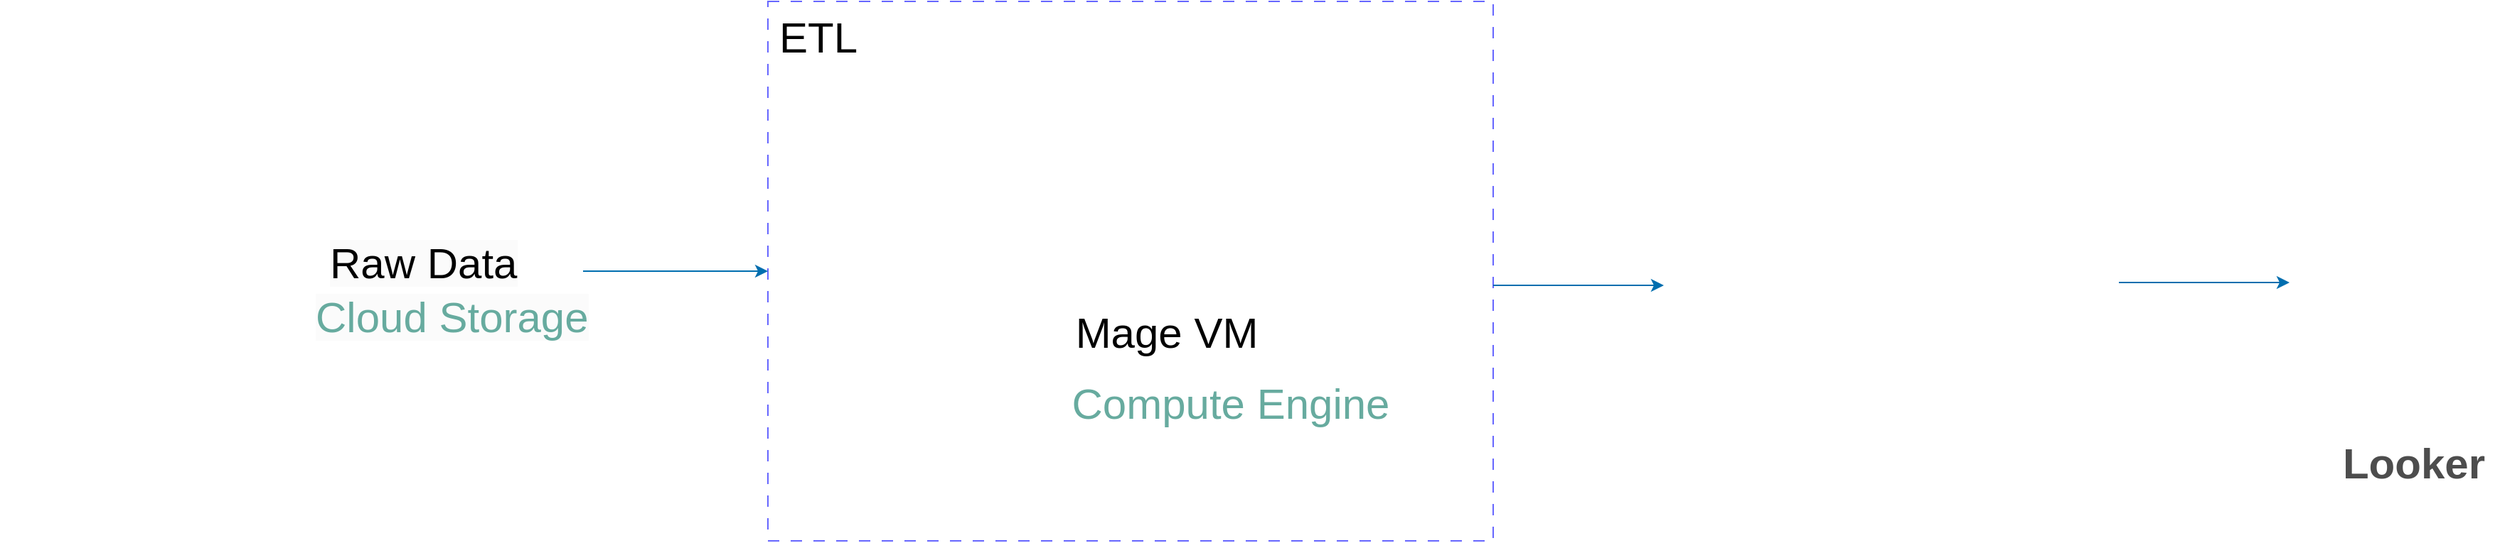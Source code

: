 <mxfile version="22.1.7" type="device">
  <diagram name="Page-1" id="kv0YzqQFgcbpqb5Ba2SE">
    <mxGraphModel dx="3088" dy="798" grid="1" gridSize="10" guides="1" tooltips="1" connect="1" arrows="1" fold="1" page="1" pageScale="1" pageWidth="827" pageHeight="1169" math="0" shadow="0">
      <root>
        <mxCell id="0" />
        <mxCell id="1" parent="0" />
        <mxCell id="jsjSeAwf6KXP1PDTc1Yf-1" value="" style="rounded=0;whiteSpace=wrap;html=1;dashed=1;dashPattern=8 8;strokeColor=#6666FF;" vertex="1" parent="1">
          <mxGeometry x="-470" y="300" width="510" height="380" as="geometry" />
        </mxCell>
        <mxCell id="jsjSeAwf6KXP1PDTc1Yf-2" value="" style="shape=image;imageAspect=0;aspect=fixed;verticalLabelPosition=bottom;verticalAlign=top;image=https://seeklogo.com/images/G/google-looker-logo-B27BD25E4E-seeklogo.com.png;" vertex="1" parent="1">
          <mxGeometry x="610" y="365" width="137" height="219.79" as="geometry" />
        </mxCell>
        <mxCell id="jsjSeAwf6KXP1PDTc1Yf-3" value="" style="shape=image;imageAspect=0;aspect=fixed;verticalLabelPosition=bottom;verticalAlign=top;image=https://seeklogo.com/images/G/google-big-query-logo-AC63E7C329-seeklogo.com.png;" vertex="1" parent="1">
          <mxGeometry x="170" y="448" width="300" height="103" as="geometry" />
        </mxCell>
        <mxCell id="jsjSeAwf6KXP1PDTc1Yf-4" value="" style="shape=image;imageAspect=0;aspect=fixed;verticalLabelPosition=bottom;verticalAlign=top;image=https://mintlify.s3-us-west-1.amazonaws.com/mage/logo/light.svg;" vertex="1" parent="1">
          <mxGeometry x="-413" y="350" width="369.27" height="98" as="geometry" />
        </mxCell>
        <mxCell id="jsjSeAwf6KXP1PDTc1Yf-5" value="" style="shape=image;imageAspect=0;aspect=fixed;verticalLabelPosition=bottom;verticalAlign=top;image=https://static-00.iconduck.com/assets.00/compute-engine-icon-2048x2048-gv5pssnf.png;" vertex="1" parent="1">
          <mxGeometry x="-413" y="490" width="140" height="140" as="geometry" />
        </mxCell>
        <mxCell id="jsjSeAwf6KXP1PDTc1Yf-6" value="&lt;font style=&quot;font-size: 30px;&quot;&gt;Mage VM&lt;/font&gt;" style="text;html=1;align=center;verticalAlign=middle;resizable=0;points=[];autosize=1;strokeColor=none;fillColor=none;" vertex="1" parent="1">
          <mxGeometry x="-265" y="508" width="150" height="50" as="geometry" />
        </mxCell>
        <mxCell id="jsjSeAwf6KXP1PDTc1Yf-7" value="&lt;font color=&quot;#67ab9f&quot; style=&quot;font-size: 30px;&quot;&gt;Compute Engine&lt;/font&gt;" style="text;html=1;align=center;verticalAlign=middle;resizable=0;points=[];autosize=1;strokeColor=none;fillColor=none;" vertex="1" parent="1">
          <mxGeometry x="-270" y="558" width="250" height="50" as="geometry" />
        </mxCell>
        <mxCell id="jsjSeAwf6KXP1PDTc1Yf-8" value="" style="endArrow=classic;html=1;rounded=0;fillColor=#1ba1e2;strokeColor=#006EAF;" edge="1" parent="1">
          <mxGeometry width="50" height="50" relative="1" as="geometry">
            <mxPoint x="480" y="498" as="sourcePoint" />
            <mxPoint x="600" y="498" as="targetPoint" />
          </mxGeometry>
        </mxCell>
        <mxCell id="jsjSeAwf6KXP1PDTc1Yf-9" value="&lt;font color=&quot;#4d4d4d&quot; style=&quot;font-size: 30px;&quot;&gt;&lt;b&gt;Looker&lt;/b&gt;&lt;/font&gt;" style="text;html=1;align=center;verticalAlign=middle;resizable=0;points=[];autosize=1;strokeColor=none;fillColor=none;" vertex="1" parent="1">
          <mxGeometry x="627" y="600" width="120" height="50" as="geometry" />
        </mxCell>
        <mxCell id="jsjSeAwf6KXP1PDTc1Yf-10" value="&lt;font style=&quot;font-size: 30px;&quot;&gt;ETL&lt;/font&gt;" style="text;html=1;align=center;verticalAlign=middle;resizable=0;points=[];autosize=1;strokeColor=none;fillColor=none;" vertex="1" parent="1">
          <mxGeometry x="-475" y="300" width="80" height="50" as="geometry" />
        </mxCell>
        <mxCell id="jsjSeAwf6KXP1PDTc1Yf-11" value="" style="endArrow=classic;html=1;rounded=0;fillColor=#1ba1e2;strokeColor=#006EAF;" edge="1" parent="1">
          <mxGeometry width="50" height="50" relative="1" as="geometry">
            <mxPoint x="40" y="500" as="sourcePoint" />
            <mxPoint x="160" y="500" as="targetPoint" />
          </mxGeometry>
        </mxCell>
        <mxCell id="jsjSeAwf6KXP1PDTc1Yf-12" value="" style="shape=image;imageAspect=0;aspect=fixed;verticalLabelPosition=bottom;verticalAlign=top;image=https://support.blueconic.com/hc/article_attachments/5611537917723;" vertex="1" parent="1">
          <mxGeometry x="-1010" y="409" width="212" height="212" as="geometry" />
        </mxCell>
        <mxCell id="jsjSeAwf6KXP1PDTc1Yf-13" value="&lt;span style=&quot;color: rgb(103, 171, 159); font-family: Helvetica; font-size: 30px; font-style: normal; font-variant-ligatures: normal; font-variant-caps: normal; font-weight: 400; letter-spacing: normal; orphans: 2; text-align: center; text-indent: 0px; text-transform: none; widows: 2; word-spacing: 0px; -webkit-text-stroke-width: 0px; background-color: rgb(251, 251, 251); text-decoration-thickness: initial; text-decoration-style: initial; text-decoration-color: initial; float: none; display: inline !important;&quot;&gt;Cloud Storage&lt;/span&gt;" style="text;whiteSpace=wrap;html=1;" vertex="1" parent="1">
          <mxGeometry x="-790" y="498" width="260" height="70" as="geometry" />
        </mxCell>
        <mxCell id="jsjSeAwf6KXP1PDTc1Yf-14" value="&lt;span style=&quot;color: rgb(0, 0, 0); font-family: Helvetica; font-size: 30px; font-style: normal; font-variant-ligatures: normal; font-variant-caps: normal; font-weight: 400; letter-spacing: normal; orphans: 2; text-align: center; text-indent: 0px; text-transform: none; widows: 2; word-spacing: 0px; -webkit-text-stroke-width: 0px; background-color: rgb(251, 251, 251); text-decoration-thickness: initial; text-decoration-style: initial; text-decoration-color: initial; float: none; display: inline !important;&quot;&gt;Raw Data&lt;/span&gt;" style="text;whiteSpace=wrap;html=1;" vertex="1" parent="1">
          <mxGeometry x="-780" y="460" width="160" height="60" as="geometry" />
        </mxCell>
        <mxCell id="jsjSeAwf6KXP1PDTc1Yf-15" value="" style="endArrow=classic;html=1;rounded=0;entryX=0;entryY=0.5;entryDx=0;entryDy=0;fillColor=#1ba1e2;strokeColor=#006EAF;" edge="1" parent="1" target="jsjSeAwf6KXP1PDTc1Yf-1">
          <mxGeometry width="50" height="50" relative="1" as="geometry">
            <mxPoint x="-600" y="490" as="sourcePoint" />
            <mxPoint x="-480" y="490" as="targetPoint" />
          </mxGeometry>
        </mxCell>
      </root>
    </mxGraphModel>
  </diagram>
</mxfile>
